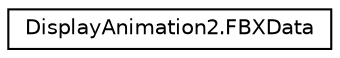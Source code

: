 digraph "クラス階層図"
{
  edge [fontname="Helvetica",fontsize="10",labelfontname="Helvetica",labelfontsize="10"];
  node [fontname="Helvetica",fontsize="10",shape=record];
  rankdir="LR";
  Node0 [label="DisplayAnimation2.FBXData",height=0.2,width=0.4,color="black", fillcolor="white", style="filled",URL="$class_display_animation2_1_1_f_b_x_data.html"];
}
